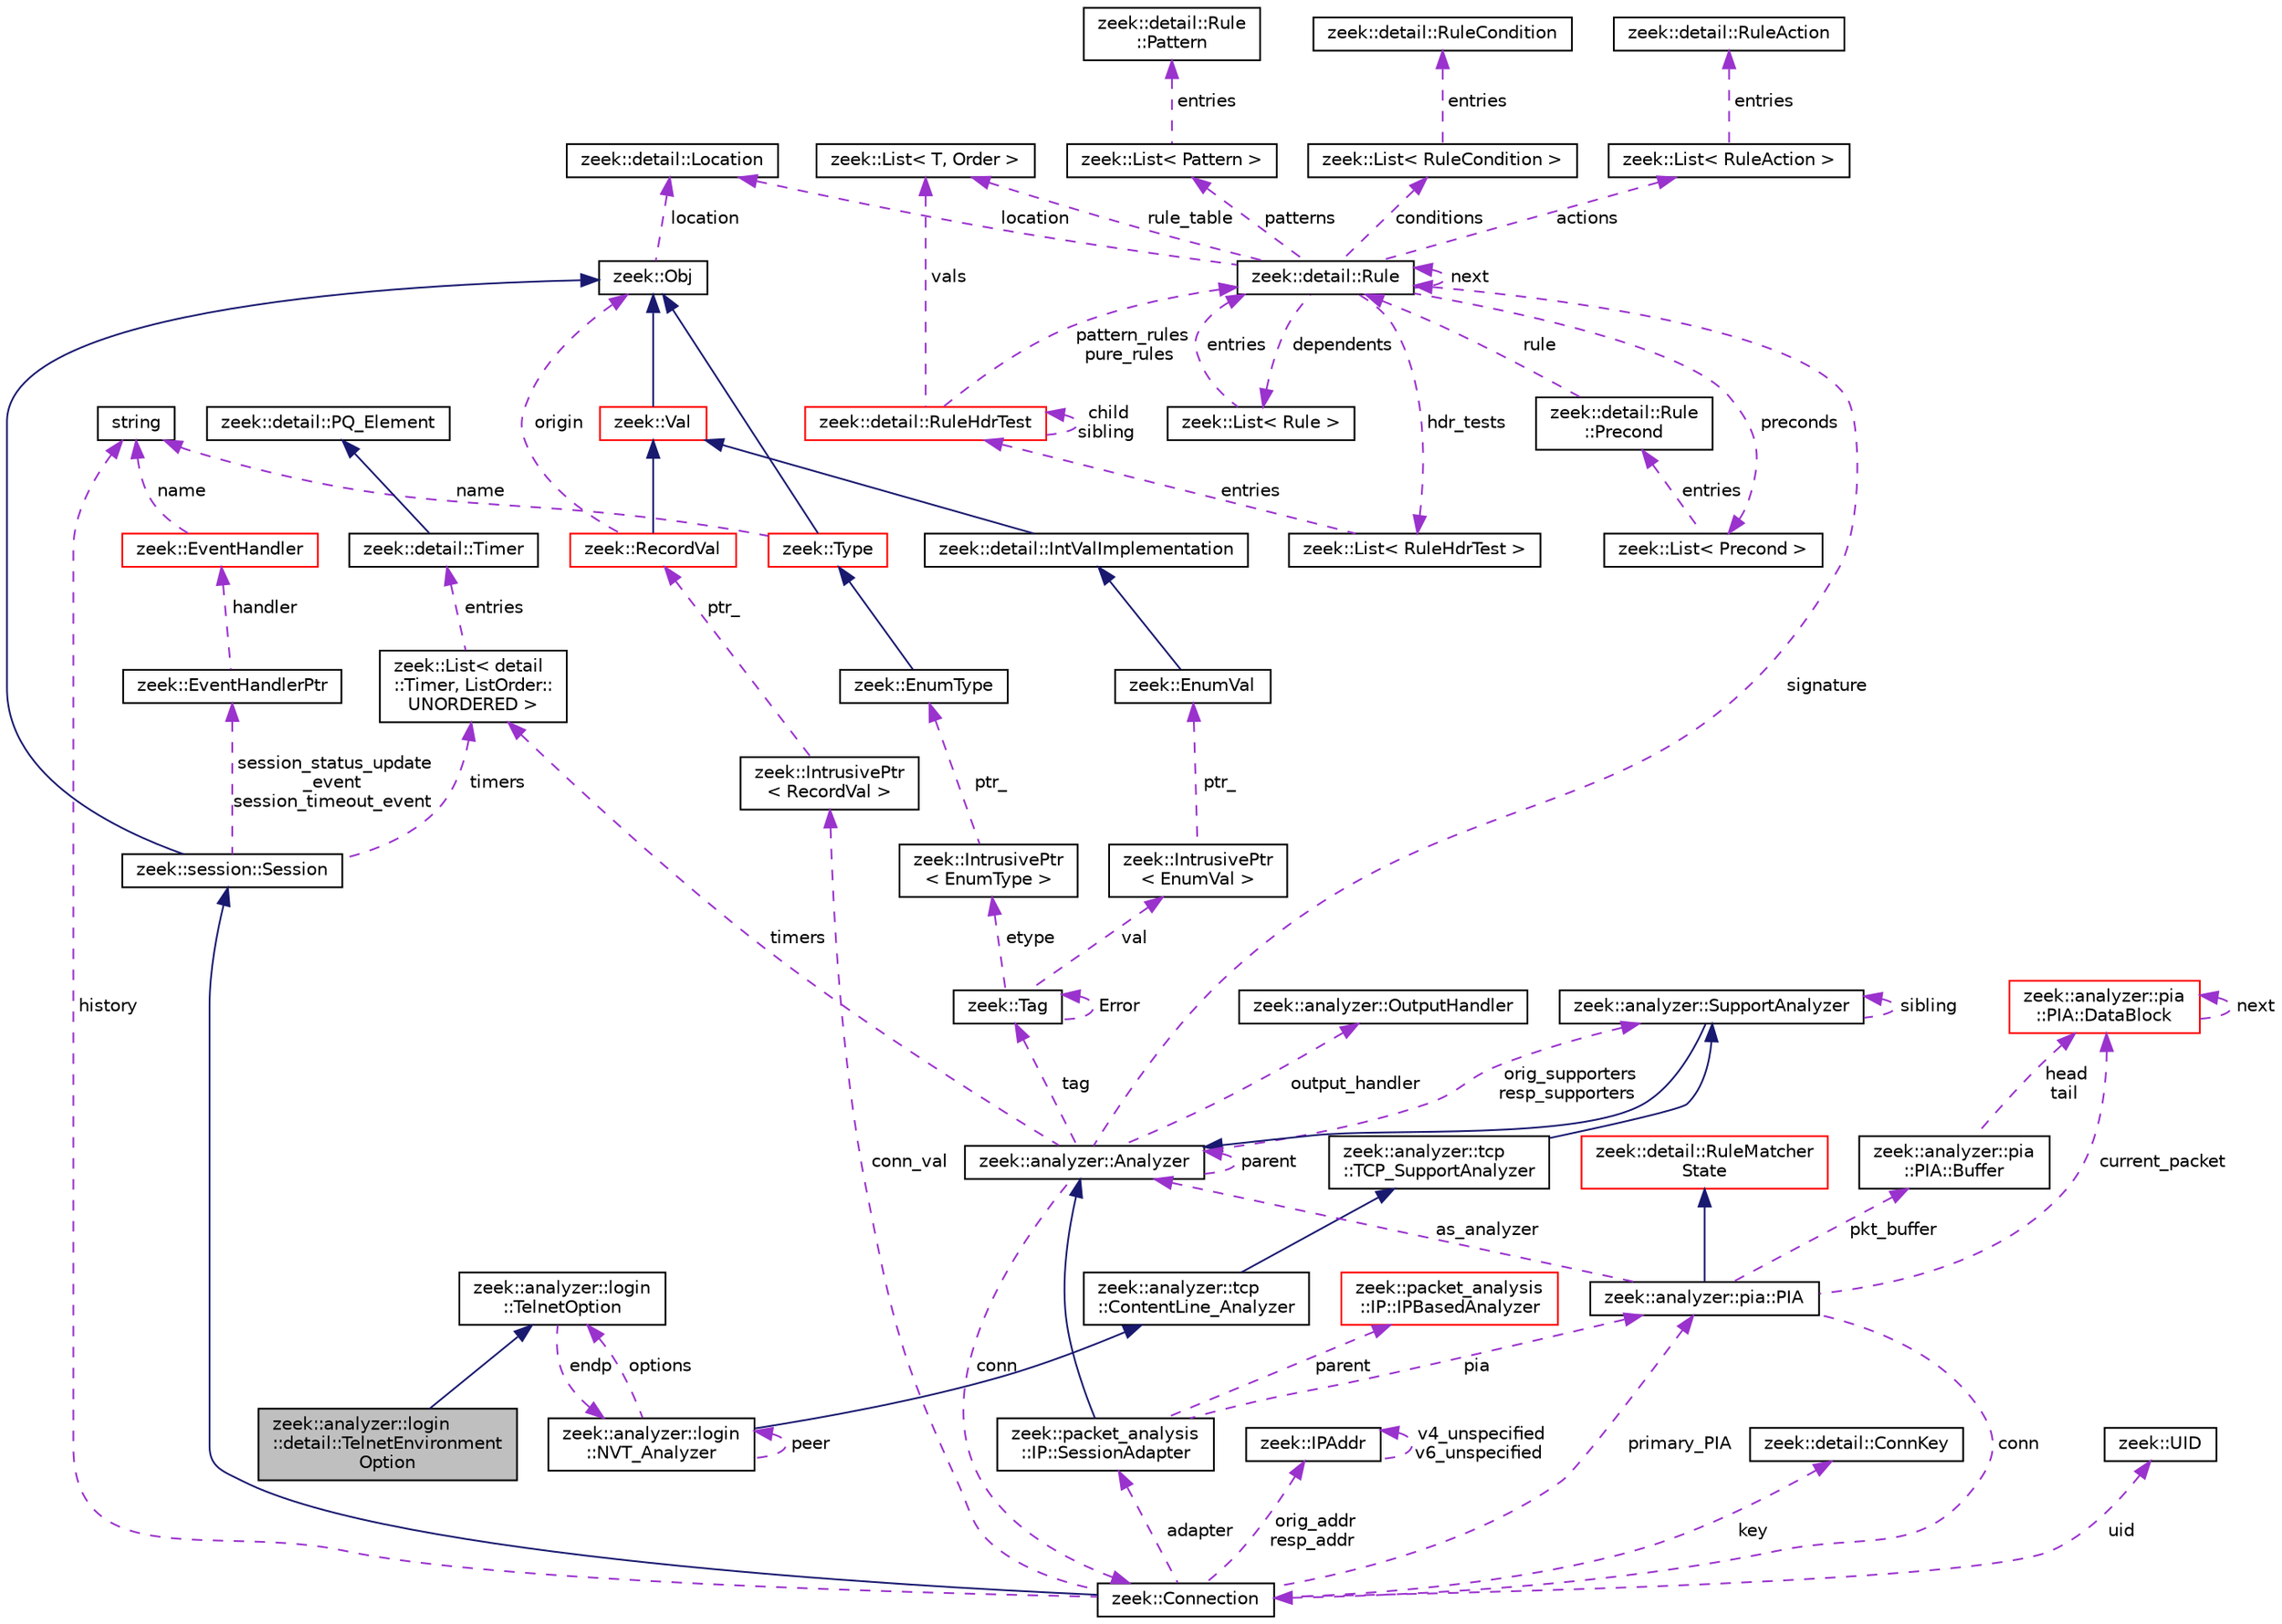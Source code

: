 digraph "zeek::analyzer::login::detail::TelnetEnvironmentOption"
{
 // LATEX_PDF_SIZE
  edge [fontname="Helvetica",fontsize="10",labelfontname="Helvetica",labelfontsize="10"];
  node [fontname="Helvetica",fontsize="10",shape=record];
  Node1 [label="zeek::analyzer::login\l::detail::TelnetEnvironment\lOption",height=0.2,width=0.4,color="black", fillcolor="grey75", style="filled", fontcolor="black",tooltip=" "];
  Node2 -> Node1 [dir="back",color="midnightblue",fontsize="10",style="solid",fontname="Helvetica"];
  Node2 [label="zeek::analyzer::login\l::TelnetOption",height=0.2,width=0.4,color="black", fillcolor="white", style="filled",URL="$d1/d06/classzeek_1_1analyzer_1_1login_1_1TelnetOption.html",tooltip=" "];
  Node3 -> Node2 [dir="back",color="darkorchid3",fontsize="10",style="dashed",label=" endp" ,fontname="Helvetica"];
  Node3 [label="zeek::analyzer::login\l::NVT_Analyzer",height=0.2,width=0.4,color="black", fillcolor="white", style="filled",URL="$da/d16/classzeek_1_1analyzer_1_1login_1_1NVT__Analyzer.html",tooltip=" "];
  Node4 -> Node3 [dir="back",color="midnightblue",fontsize="10",style="solid",fontname="Helvetica"];
  Node4 [label="zeek::analyzer::tcp\l::ContentLine_Analyzer",height=0.2,width=0.4,color="black", fillcolor="white", style="filled",URL="$de/de3/classzeek_1_1analyzer_1_1tcp_1_1ContentLine__Analyzer.html",tooltip=" "];
  Node5 -> Node4 [dir="back",color="midnightblue",fontsize="10",style="solid",fontname="Helvetica"];
  Node5 [label="zeek::analyzer::tcp\l::TCP_SupportAnalyzer",height=0.2,width=0.4,color="black", fillcolor="white", style="filled",URL="$d8/d52/classzeek_1_1analyzer_1_1tcp_1_1TCP__SupportAnalyzer.html",tooltip=" "];
  Node6 -> Node5 [dir="back",color="midnightblue",fontsize="10",style="solid",fontname="Helvetica"];
  Node6 [label="zeek::analyzer::SupportAnalyzer",height=0.2,width=0.4,color="black", fillcolor="white", style="filled",URL="$d6/d22/classzeek_1_1analyzer_1_1SupportAnalyzer.html",tooltip=" "];
  Node7 -> Node6 [dir="back",color="midnightblue",fontsize="10",style="solid",fontname="Helvetica"];
  Node7 [label="zeek::analyzer::Analyzer",height=0.2,width=0.4,color="black", fillcolor="white", style="filled",URL="$d0/d4f/classzeek_1_1analyzer_1_1Analyzer.html",tooltip=" "];
  Node8 -> Node7 [dir="back",color="darkorchid3",fontsize="10",style="dashed",label=" tag" ,fontname="Helvetica"];
  Node8 [label="zeek::Tag",height=0.2,width=0.4,color="black", fillcolor="white", style="filled",URL="$d3/dd0/classzeek_1_1Tag.html",tooltip=" "];
  Node8 -> Node8 [dir="back",color="darkorchid3",fontsize="10",style="dashed",label=" Error" ,fontname="Helvetica"];
  Node9 -> Node8 [dir="back",color="darkorchid3",fontsize="10",style="dashed",label=" val" ,fontname="Helvetica"];
  Node9 [label="zeek::IntrusivePtr\l\< EnumVal \>",height=0.2,width=0.4,color="black", fillcolor="white", style="filled",URL="$d6/dba/classzeek_1_1IntrusivePtr.html",tooltip=" "];
  Node10 -> Node9 [dir="back",color="darkorchid3",fontsize="10",style="dashed",label=" ptr_" ,fontname="Helvetica"];
  Node10 [label="zeek::EnumVal",height=0.2,width=0.4,color="black", fillcolor="white", style="filled",URL="$dc/da0/classzeek_1_1EnumVal.html",tooltip=" "];
  Node11 -> Node10 [dir="back",color="midnightblue",fontsize="10",style="solid",fontname="Helvetica"];
  Node11 [label="zeek::detail::IntValImplementation",height=0.2,width=0.4,color="black", fillcolor="white", style="filled",URL="$db/d72/classzeek_1_1detail_1_1IntValImplementation.html",tooltip=" "];
  Node12 -> Node11 [dir="back",color="midnightblue",fontsize="10",style="solid",fontname="Helvetica"];
  Node12 [label="zeek::Val",height=0.2,width=0.4,color="red", fillcolor="white", style="filled",URL="$de/d49/classzeek_1_1Val.html",tooltip=" "];
  Node13 -> Node12 [dir="back",color="midnightblue",fontsize="10",style="solid",fontname="Helvetica"];
  Node13 [label="zeek::Obj",height=0.2,width=0.4,color="black", fillcolor="white", style="filled",URL="$dd/df1/classzeek_1_1Obj.html",tooltip=" "];
  Node14 -> Node13 [dir="back",color="darkorchid3",fontsize="10",style="dashed",label=" location" ,fontname="Helvetica"];
  Node14 [label="zeek::detail::Location",height=0.2,width=0.4,color="black", fillcolor="white", style="filled",URL="$d5/d1d/classzeek_1_1detail_1_1Location.html",tooltip=" "];
  Node19 -> Node8 [dir="back",color="darkorchid3",fontsize="10",style="dashed",label=" etype" ,fontname="Helvetica"];
  Node19 [label="zeek::IntrusivePtr\l\< EnumType \>",height=0.2,width=0.4,color="black", fillcolor="white", style="filled",URL="$d6/dba/classzeek_1_1IntrusivePtr.html",tooltip=" "];
  Node20 -> Node19 [dir="back",color="darkorchid3",fontsize="10",style="dashed",label=" ptr_" ,fontname="Helvetica"];
  Node20 [label="zeek::EnumType",height=0.2,width=0.4,color="black", fillcolor="white", style="filled",URL="$d4/d24/classzeek_1_1EnumType.html",tooltip=" "];
  Node17 -> Node20 [dir="back",color="midnightblue",fontsize="10",style="solid",fontname="Helvetica"];
  Node17 [label="zeek::Type",height=0.2,width=0.4,color="red", fillcolor="white", style="filled",URL="$d0/d4f/classzeek_1_1Type.html",tooltip=" "];
  Node13 -> Node17 [dir="back",color="midnightblue",fontsize="10",style="solid",fontname="Helvetica"];
  Node18 -> Node17 [dir="back",color="darkorchid3",fontsize="10",style="dashed",label=" name" ,fontname="Helvetica"];
  Node18 [label="string",height=0.2,width=0.4,color="black", fillcolor="white", style="filled",tooltip=" "];
  Node21 -> Node7 [dir="back",color="darkorchid3",fontsize="10",style="dashed",label=" conn" ,fontname="Helvetica"];
  Node21 [label="zeek::Connection",height=0.2,width=0.4,color="black", fillcolor="white", style="filled",URL="$d0/d12/classzeek_1_1Connection.html",tooltip=" "];
  Node22 -> Node21 [dir="back",color="midnightblue",fontsize="10",style="solid",fontname="Helvetica"];
  Node22 [label="zeek::session::Session",height=0.2,width=0.4,color="black", fillcolor="white", style="filled",URL="$d0/dce/classzeek_1_1session_1_1Session.html",tooltip=" "];
  Node13 -> Node22 [dir="back",color="midnightblue",fontsize="10",style="solid",fontname="Helvetica"];
  Node23 -> Node22 [dir="back",color="darkorchid3",fontsize="10",style="dashed",label=" timers" ,fontname="Helvetica"];
  Node23 [label="zeek::List\< detail\l::Timer, ListOrder::\lUNORDERED \>",height=0.2,width=0.4,color="black", fillcolor="white", style="filled",URL="$d2/d8d/classzeek_1_1List.html",tooltip=" "];
  Node24 -> Node23 [dir="back",color="darkorchid3",fontsize="10",style="dashed",label=" entries" ,fontname="Helvetica"];
  Node24 [label="zeek::detail::Timer",height=0.2,width=0.4,color="black", fillcolor="white", style="filled",URL="$d1/da2/classzeek_1_1detail_1_1Timer.html",tooltip=" "];
  Node25 -> Node24 [dir="back",color="midnightblue",fontsize="10",style="solid",fontname="Helvetica"];
  Node25 [label="zeek::detail::PQ_Element",height=0.2,width=0.4,color="black", fillcolor="white", style="filled",URL="$df/d3d/classzeek_1_1detail_1_1PQ__Element.html",tooltip=" "];
  Node26 -> Node22 [dir="back",color="darkorchid3",fontsize="10",style="dashed",label=" session_status_update\l_event\nsession_timeout_event" ,fontname="Helvetica"];
  Node26 [label="zeek::EventHandlerPtr",height=0.2,width=0.4,color="black", fillcolor="white", style="filled",URL="$d7/dc7/classzeek_1_1EventHandlerPtr.html",tooltip=" "];
  Node27 -> Node26 [dir="back",color="darkorchid3",fontsize="10",style="dashed",label=" handler" ,fontname="Helvetica"];
  Node27 [label="zeek::EventHandler",height=0.2,width=0.4,color="red", fillcolor="white", style="filled",URL="$d2/d39/classzeek_1_1EventHandler.html",tooltip=" "];
  Node18 -> Node27 [dir="back",color="darkorchid3",fontsize="10",style="dashed",label=" name" ,fontname="Helvetica"];
  Node38 -> Node21 [dir="back",color="darkorchid3",fontsize="10",style="dashed",label=" orig_addr\nresp_addr" ,fontname="Helvetica"];
  Node38 [label="zeek::IPAddr",height=0.2,width=0.4,color="black", fillcolor="white", style="filled",URL="$df/de6/classzeek_1_1IPAddr.html",tooltip=" "];
  Node38 -> Node38 [dir="back",color="darkorchid3",fontsize="10",style="dashed",label=" v4_unspecified\nv6_unspecified" ,fontname="Helvetica"];
  Node39 -> Node21 [dir="back",color="darkorchid3",fontsize="10",style="dashed",label=" conn_val" ,fontname="Helvetica"];
  Node39 [label="zeek::IntrusivePtr\l\< RecordVal \>",height=0.2,width=0.4,color="black", fillcolor="white", style="filled",URL="$d6/dba/classzeek_1_1IntrusivePtr.html",tooltip=" "];
  Node40 -> Node39 [dir="back",color="darkorchid3",fontsize="10",style="dashed",label=" ptr_" ,fontname="Helvetica"];
  Node40 [label="zeek::RecordVal",height=0.2,width=0.4,color="red", fillcolor="white", style="filled",URL="$d7/d7e/classzeek_1_1RecordVal.html",tooltip=" "];
  Node12 -> Node40 [dir="back",color="midnightblue",fontsize="10",style="solid",fontname="Helvetica"];
  Node13 -> Node40 [dir="back",color="darkorchid3",fontsize="10",style="dashed",label=" origin" ,fontname="Helvetica"];
  Node42 -> Node21 [dir="back",color="darkorchid3",fontsize="10",style="dashed",label=" key" ,fontname="Helvetica"];
  Node42 [label="zeek::detail::ConnKey",height=0.2,width=0.4,color="black", fillcolor="white", style="filled",URL="$d6/dfc/classzeek_1_1detail_1_1ConnKey.html",tooltip=" "];
  Node18 -> Node21 [dir="back",color="darkorchid3",fontsize="10",style="dashed",label=" history" ,fontname="Helvetica"];
  Node43 -> Node21 [dir="back",color="darkorchid3",fontsize="10",style="dashed",label=" adapter" ,fontname="Helvetica"];
  Node43 [label="zeek::packet_analysis\l::IP::SessionAdapter",height=0.2,width=0.4,color="black", fillcolor="white", style="filled",URL="$d3/db4/classzeek_1_1packet__analysis_1_1IP_1_1SessionAdapter.html",tooltip=" "];
  Node7 -> Node43 [dir="back",color="midnightblue",fontsize="10",style="solid",fontname="Helvetica"];
  Node44 -> Node43 [dir="back",color="darkorchid3",fontsize="10",style="dashed",label=" parent" ,fontname="Helvetica"];
  Node44 [label="zeek::packet_analysis\l::IP::IPBasedAnalyzer",height=0.2,width=0.4,color="red", fillcolor="white", style="filled",URL="$df/d05/classzeek_1_1packet__analysis_1_1IP_1_1IPBasedAnalyzer.html",tooltip=" "];
  Node47 -> Node43 [dir="back",color="darkorchid3",fontsize="10",style="dashed",label=" pia" ,fontname="Helvetica"];
  Node47 [label="zeek::analyzer::pia::PIA",height=0.2,width=0.4,color="black", fillcolor="white", style="filled",URL="$dc/d39/classzeek_1_1analyzer_1_1pia_1_1PIA.html",tooltip=" "];
  Node48 -> Node47 [dir="back",color="midnightblue",fontsize="10",style="solid",fontname="Helvetica"];
  Node48 [label="zeek::detail::RuleMatcher\lState",height=0.2,width=0.4,color="red", fillcolor="white", style="filled",URL="$d2/d5d/classzeek_1_1detail_1_1RuleMatcherState.html",tooltip=" "];
  Node80 -> Node47 [dir="back",color="darkorchid3",fontsize="10",style="dashed",label=" pkt_buffer" ,fontname="Helvetica"];
  Node80 [label="zeek::analyzer::pia\l::PIA::Buffer",height=0.2,width=0.4,color="black", fillcolor="white", style="filled",URL="$dc/d06/structzeek_1_1analyzer_1_1pia_1_1PIA_1_1Buffer.html",tooltip=" "];
  Node81 -> Node80 [dir="back",color="darkorchid3",fontsize="10",style="dashed",label=" head\ntail" ,fontname="Helvetica"];
  Node81 [label="zeek::analyzer::pia\l::PIA::DataBlock",height=0.2,width=0.4,color="red", fillcolor="white", style="filled",URL="$dc/d39/classzeek_1_1analyzer_1_1pia_1_1PIA.html#dd/df9/structzeek_1_1analyzer_1_1pia_1_1PIA_1_1DataBlock",tooltip=" "];
  Node81 -> Node81 [dir="back",color="darkorchid3",fontsize="10",style="dashed",label=" next" ,fontname="Helvetica"];
  Node7 -> Node47 [dir="back",color="darkorchid3",fontsize="10",style="dashed",label=" as_analyzer" ,fontname="Helvetica"];
  Node21 -> Node47 [dir="back",color="darkorchid3",fontsize="10",style="dashed",label=" conn" ,fontname="Helvetica"];
  Node81 -> Node47 [dir="back",color="darkorchid3",fontsize="10",style="dashed",label=" current_packet" ,fontname="Helvetica"];
  Node47 -> Node21 [dir="back",color="darkorchid3",fontsize="10",style="dashed",label=" primary_PIA" ,fontname="Helvetica"];
  Node85 -> Node21 [dir="back",color="darkorchid3",fontsize="10",style="dashed",label=" uid" ,fontname="Helvetica"];
  Node85 [label="zeek::UID",height=0.2,width=0.4,color="black", fillcolor="white", style="filled",URL="$db/dea/classzeek_1_1UID.html",tooltip=" "];
  Node7 -> Node7 [dir="back",color="darkorchid3",fontsize="10",style="dashed",label=" parent" ,fontname="Helvetica"];
  Node67 -> Node7 [dir="back",color="darkorchid3",fontsize="10",style="dashed",label=" signature" ,fontname="Helvetica"];
  Node67 [label="zeek::detail::Rule",height=0.2,width=0.4,color="black", fillcolor="white", style="filled",URL="$d2/d1d/classzeek_1_1detail_1_1Rule.html",tooltip=" "];
  Node61 -> Node67 [dir="back",color="darkorchid3",fontsize="10",style="dashed",label=" hdr_tests" ,fontname="Helvetica"];
  Node61 [label="zeek::List\< RuleHdrTest \>",height=0.2,width=0.4,color="black", fillcolor="white", style="filled",URL="$d2/d8d/classzeek_1_1List.html",tooltip=" "];
  Node62 -> Node61 [dir="back",color="darkorchid3",fontsize="10",style="dashed",label=" entries" ,fontname="Helvetica"];
  Node62 [label="zeek::detail::RuleHdrTest",height=0.2,width=0.4,color="red", fillcolor="white", style="filled",URL="$d4/d72/classzeek_1_1detail_1_1RuleHdrTest.html",tooltip=" "];
  Node35 -> Node62 [dir="back",color="darkorchid3",fontsize="10",style="dashed",label=" vals" ,fontname="Helvetica"];
  Node35 [label="zeek::List\< T, Order \>",height=0.2,width=0.4,color="black", fillcolor="white", style="filled",URL="$d2/d8d/classzeek_1_1List.html",tooltip=" "];
  Node67 -> Node62 [dir="back",color="darkorchid3",fontsize="10",style="dashed",label=" pattern_rules\npure_rules" ,fontname="Helvetica"];
  Node62 -> Node62 [dir="back",color="darkorchid3",fontsize="10",style="dashed",label=" child\nsibling" ,fontname="Helvetica"];
  Node68 -> Node67 [dir="back",color="darkorchid3",fontsize="10",style="dashed",label=" conditions" ,fontname="Helvetica"];
  Node68 [label="zeek::List\< RuleCondition \>",height=0.2,width=0.4,color="black", fillcolor="white", style="filled",URL="$d2/d8d/classzeek_1_1List.html",tooltip=" "];
  Node69 -> Node68 [dir="back",color="darkorchid3",fontsize="10",style="dashed",label=" entries" ,fontname="Helvetica"];
  Node69 [label="zeek::detail::RuleCondition",height=0.2,width=0.4,color="black", fillcolor="white", style="filled",URL="$d1/df4/classzeek_1_1detail_1_1RuleCondition.html",tooltip=" "];
  Node70 -> Node67 [dir="back",color="darkorchid3",fontsize="10",style="dashed",label=" actions" ,fontname="Helvetica"];
  Node70 [label="zeek::List\< RuleAction \>",height=0.2,width=0.4,color="black", fillcolor="white", style="filled",URL="$d2/d8d/classzeek_1_1List.html",tooltip=" "];
  Node71 -> Node70 [dir="back",color="darkorchid3",fontsize="10",style="dashed",label=" entries" ,fontname="Helvetica"];
  Node71 [label="zeek::detail::RuleAction",height=0.2,width=0.4,color="black", fillcolor="white", style="filled",URL="$d9/dec/classzeek_1_1detail_1_1RuleAction.html",tooltip=" "];
  Node72 -> Node67 [dir="back",color="darkorchid3",fontsize="10",style="dashed",label=" preconds" ,fontname="Helvetica"];
  Node72 [label="zeek::List\< Precond \>",height=0.2,width=0.4,color="black", fillcolor="white", style="filled",URL="$d2/d8d/classzeek_1_1List.html",tooltip=" "];
  Node73 -> Node72 [dir="back",color="darkorchid3",fontsize="10",style="dashed",label=" entries" ,fontname="Helvetica"];
  Node73 [label="zeek::detail::Rule\l::Precond",height=0.2,width=0.4,color="black", fillcolor="white", style="filled",URL="$d2/d1d/classzeek_1_1detail_1_1Rule.html#d3/d77/structzeek_1_1detail_1_1Rule_1_1Precond",tooltip=" "];
  Node67 -> Node73 [dir="back",color="darkorchid3",fontsize="10",style="dashed",label=" rule" ,fontname="Helvetica"];
  Node74 -> Node67 [dir="back",color="darkorchid3",fontsize="10",style="dashed",label=" dependents" ,fontname="Helvetica"];
  Node74 [label="zeek::List\< Rule \>",height=0.2,width=0.4,color="black", fillcolor="white", style="filled",URL="$d2/d8d/classzeek_1_1List.html",tooltip=" "];
  Node67 -> Node74 [dir="back",color="darkorchid3",fontsize="10",style="dashed",label=" entries" ,fontname="Helvetica"];
  Node75 -> Node67 [dir="back",color="darkorchid3",fontsize="10",style="dashed",label=" patterns" ,fontname="Helvetica"];
  Node75 [label="zeek::List\< Pattern \>",height=0.2,width=0.4,color="black", fillcolor="white", style="filled",URL="$d2/d8d/classzeek_1_1List.html",tooltip=" "];
  Node76 -> Node75 [dir="back",color="darkorchid3",fontsize="10",style="dashed",label=" entries" ,fontname="Helvetica"];
  Node76 [label="zeek::detail::Rule\l::Pattern",height=0.2,width=0.4,color="black", fillcolor="white", style="filled",URL="$d2/d1d/classzeek_1_1detail_1_1Rule.html#db/da5/structzeek_1_1detail_1_1Rule_1_1Pattern",tooltip=" "];
  Node67 -> Node67 [dir="back",color="darkorchid3",fontsize="10",style="dashed",label=" next" ,fontname="Helvetica"];
  Node14 -> Node67 [dir="back",color="darkorchid3",fontsize="10",style="dashed",label=" location" ,fontname="Helvetica"];
  Node35 -> Node67 [dir="back",color="darkorchid3",fontsize="10",style="dashed",label=" rule_table" ,fontname="Helvetica"];
  Node86 -> Node7 [dir="back",color="darkorchid3",fontsize="10",style="dashed",label=" output_handler" ,fontname="Helvetica"];
  Node86 [label="zeek::analyzer::OutputHandler",height=0.2,width=0.4,color="black", fillcolor="white", style="filled",URL="$db/d31/classzeek_1_1analyzer_1_1OutputHandler.html",tooltip=" "];
  Node6 -> Node7 [dir="back",color="darkorchid3",fontsize="10",style="dashed",label=" orig_supporters\nresp_supporters" ,fontname="Helvetica"];
  Node23 -> Node7 [dir="back",color="darkorchid3",fontsize="10",style="dashed",label=" timers" ,fontname="Helvetica"];
  Node6 -> Node6 [dir="back",color="darkorchid3",fontsize="10",style="dashed",label=" sibling" ,fontname="Helvetica"];
  Node3 -> Node3 [dir="back",color="darkorchid3",fontsize="10",style="dashed",label=" peer" ,fontname="Helvetica"];
  Node2 -> Node3 [dir="back",color="darkorchid3",fontsize="10",style="dashed",label=" options" ,fontname="Helvetica"];
}
